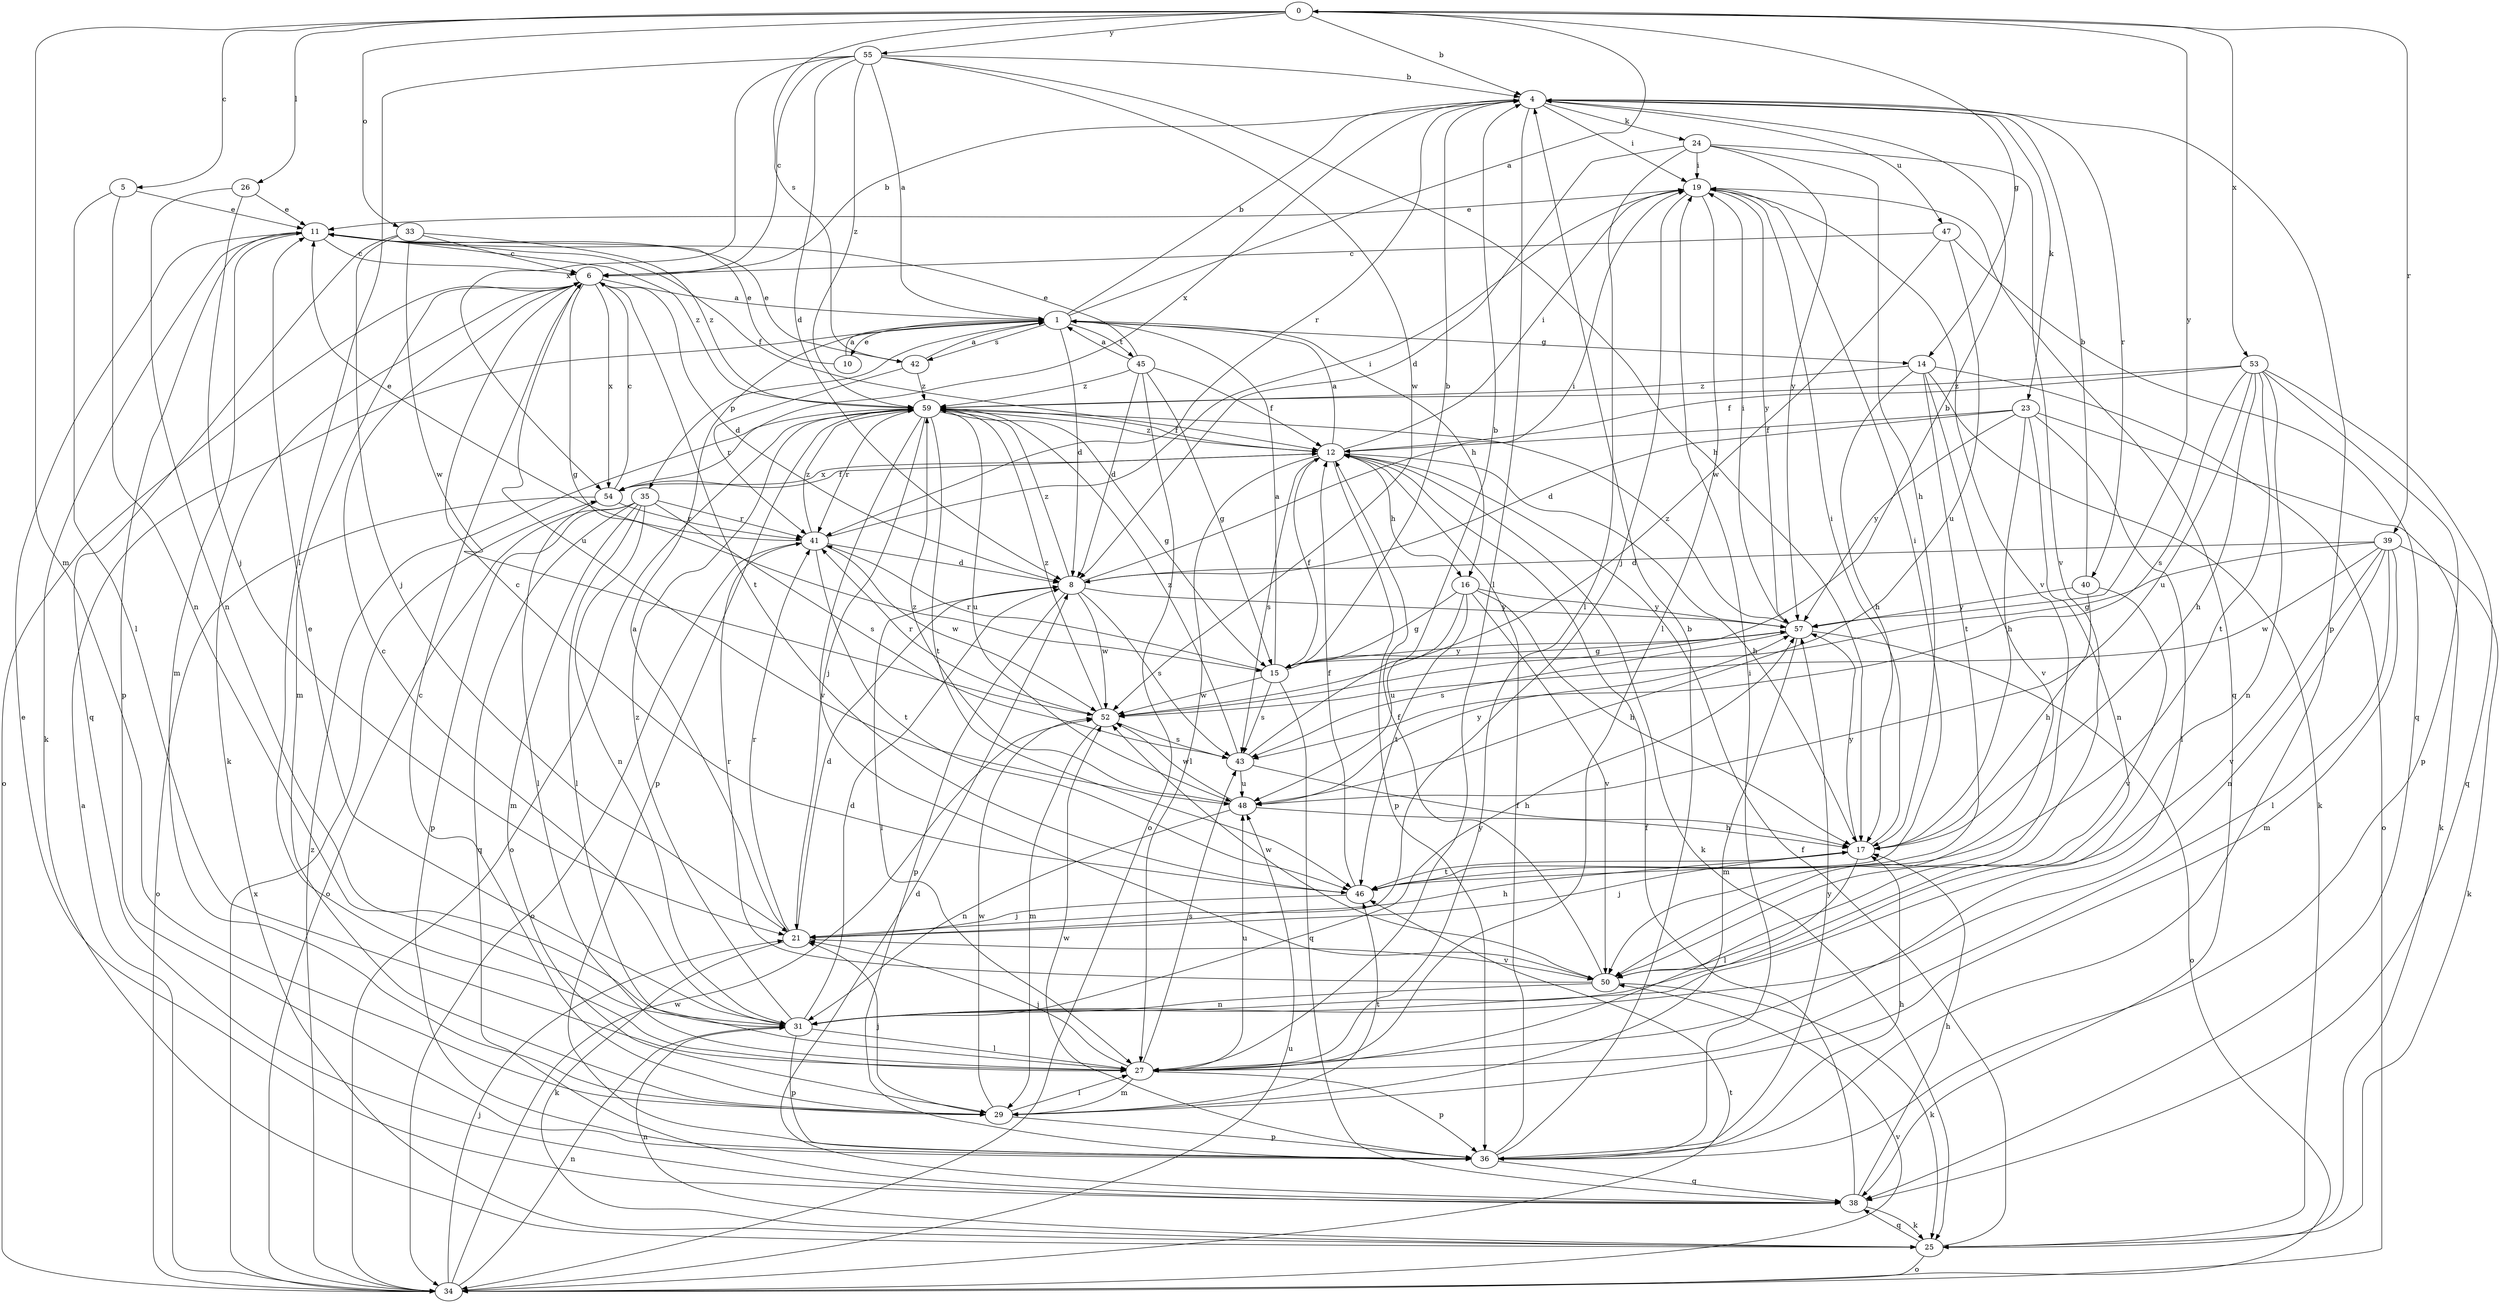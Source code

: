 strict digraph  {
0;
1;
4;
5;
6;
8;
10;
11;
12;
14;
15;
16;
17;
19;
21;
23;
24;
25;
26;
27;
29;
31;
33;
34;
35;
36;
38;
39;
40;
41;
42;
43;
45;
46;
47;
48;
50;
52;
53;
54;
55;
57;
59;
0 -> 4  [label=b];
0 -> 5  [label=c];
0 -> 14  [label=g];
0 -> 26  [label=l];
0 -> 29  [label=m];
0 -> 33  [label=o];
0 -> 39  [label=r];
0 -> 42  [label=s];
0 -> 53  [label=x];
0 -> 55  [label=y];
0 -> 57  [label=y];
1 -> 0  [label=a];
1 -> 4  [label=b];
1 -> 8  [label=d];
1 -> 10  [label=e];
1 -> 14  [label=g];
1 -> 16  [label=h];
1 -> 35  [label=p];
1 -> 42  [label=s];
1 -> 45  [label=t];
4 -> 19  [label=i];
4 -> 23  [label=k];
4 -> 24  [label=k];
4 -> 27  [label=l];
4 -> 36  [label=p];
4 -> 40  [label=r];
4 -> 41  [label=r];
4 -> 47  [label=u];
4 -> 54  [label=x];
5 -> 11  [label=e];
5 -> 27  [label=l];
5 -> 31  [label=n];
6 -> 1  [label=a];
6 -> 4  [label=b];
6 -> 8  [label=d];
6 -> 15  [label=g];
6 -> 25  [label=k];
6 -> 29  [label=m];
6 -> 34  [label=o];
6 -> 46  [label=t];
6 -> 48  [label=u];
6 -> 54  [label=x];
8 -> 19  [label=i];
8 -> 27  [label=l];
8 -> 36  [label=p];
8 -> 43  [label=s];
8 -> 52  [label=w];
8 -> 57  [label=y];
8 -> 59  [label=z];
10 -> 1  [label=a];
10 -> 11  [label=e];
11 -> 6  [label=c];
11 -> 12  [label=f];
11 -> 25  [label=k];
11 -> 29  [label=m];
11 -> 36  [label=p];
11 -> 59  [label=z];
12 -> 1  [label=a];
12 -> 16  [label=h];
12 -> 17  [label=h];
12 -> 19  [label=i];
12 -> 25  [label=k];
12 -> 27  [label=l];
12 -> 36  [label=p];
12 -> 43  [label=s];
12 -> 54  [label=x];
12 -> 59  [label=z];
14 -> 17  [label=h];
14 -> 25  [label=k];
14 -> 34  [label=o];
14 -> 46  [label=t];
14 -> 50  [label=v];
14 -> 59  [label=z];
15 -> 1  [label=a];
15 -> 4  [label=b];
15 -> 12  [label=f];
15 -> 38  [label=q];
15 -> 41  [label=r];
15 -> 43  [label=s];
15 -> 52  [label=w];
15 -> 57  [label=y];
16 -> 15  [label=g];
16 -> 17  [label=h];
16 -> 46  [label=t];
16 -> 48  [label=u];
16 -> 50  [label=v];
16 -> 57  [label=y];
17 -> 19  [label=i];
17 -> 21  [label=j];
17 -> 27  [label=l];
17 -> 46  [label=t];
17 -> 57  [label=y];
19 -> 11  [label=e];
19 -> 21  [label=j];
19 -> 27  [label=l];
19 -> 38  [label=q];
19 -> 50  [label=v];
19 -> 57  [label=y];
21 -> 1  [label=a];
21 -> 8  [label=d];
21 -> 17  [label=h];
21 -> 25  [label=k];
21 -> 41  [label=r];
21 -> 50  [label=v];
23 -> 8  [label=d];
23 -> 12  [label=f];
23 -> 17  [label=h];
23 -> 25  [label=k];
23 -> 27  [label=l];
23 -> 31  [label=n];
23 -> 57  [label=y];
24 -> 8  [label=d];
24 -> 17  [label=h];
24 -> 19  [label=i];
24 -> 27  [label=l];
24 -> 50  [label=v];
24 -> 57  [label=y];
25 -> 12  [label=f];
25 -> 31  [label=n];
25 -> 34  [label=o];
25 -> 38  [label=q];
26 -> 11  [label=e];
26 -> 21  [label=j];
26 -> 31  [label=n];
27 -> 21  [label=j];
27 -> 29  [label=m];
27 -> 36  [label=p];
27 -> 43  [label=s];
27 -> 48  [label=u];
29 -> 6  [label=c];
29 -> 21  [label=j];
29 -> 27  [label=l];
29 -> 36  [label=p];
29 -> 46  [label=t];
29 -> 52  [label=w];
31 -> 6  [label=c];
31 -> 8  [label=d];
31 -> 11  [label=e];
31 -> 27  [label=l];
31 -> 36  [label=p];
31 -> 57  [label=y];
31 -> 59  [label=z];
33 -> 6  [label=c];
33 -> 21  [label=j];
33 -> 38  [label=q];
33 -> 52  [label=w];
33 -> 59  [label=z];
34 -> 1  [label=a];
34 -> 21  [label=j];
34 -> 31  [label=n];
34 -> 46  [label=t];
34 -> 48  [label=u];
34 -> 50  [label=v];
34 -> 52  [label=w];
34 -> 54  [label=x];
34 -> 59  [label=z];
35 -> 27  [label=l];
35 -> 29  [label=m];
35 -> 31  [label=n];
35 -> 34  [label=o];
35 -> 36  [label=p];
35 -> 38  [label=q];
35 -> 41  [label=r];
35 -> 43  [label=s];
36 -> 4  [label=b];
36 -> 12  [label=f];
36 -> 17  [label=h];
36 -> 19  [label=i];
36 -> 38  [label=q];
36 -> 52  [label=w];
36 -> 57  [label=y];
38 -> 8  [label=d];
38 -> 11  [label=e];
38 -> 12  [label=f];
38 -> 17  [label=h];
38 -> 25  [label=k];
39 -> 8  [label=d];
39 -> 15  [label=g];
39 -> 25  [label=k];
39 -> 27  [label=l];
39 -> 29  [label=m];
39 -> 31  [label=n];
39 -> 50  [label=v];
39 -> 52  [label=w];
40 -> 4  [label=b];
40 -> 17  [label=h];
40 -> 50  [label=v];
40 -> 57  [label=y];
41 -> 8  [label=d];
41 -> 11  [label=e];
41 -> 19  [label=i];
41 -> 34  [label=o];
41 -> 46  [label=t];
41 -> 52  [label=w];
41 -> 59  [label=z];
42 -> 1  [label=a];
42 -> 11  [label=e];
42 -> 41  [label=r];
42 -> 59  [label=z];
43 -> 4  [label=b];
43 -> 17  [label=h];
43 -> 48  [label=u];
43 -> 59  [label=z];
45 -> 1  [label=a];
45 -> 8  [label=d];
45 -> 11  [label=e];
45 -> 12  [label=f];
45 -> 15  [label=g];
45 -> 34  [label=o];
45 -> 59  [label=z];
46 -> 6  [label=c];
46 -> 12  [label=f];
46 -> 19  [label=i];
46 -> 21  [label=j];
47 -> 6  [label=c];
47 -> 38  [label=q];
47 -> 48  [label=u];
47 -> 52  [label=w];
48 -> 17  [label=h];
48 -> 31  [label=n];
48 -> 52  [label=w];
48 -> 57  [label=y];
48 -> 59  [label=z];
50 -> 12  [label=f];
50 -> 25  [label=k];
50 -> 31  [label=n];
50 -> 41  [label=r];
50 -> 52  [label=w];
52 -> 4  [label=b];
52 -> 29  [label=m];
52 -> 41  [label=r];
52 -> 43  [label=s];
52 -> 59  [label=z];
53 -> 12  [label=f];
53 -> 17  [label=h];
53 -> 31  [label=n];
53 -> 36  [label=p];
53 -> 38  [label=q];
53 -> 43  [label=s];
53 -> 46  [label=t];
53 -> 48  [label=u];
53 -> 59  [label=z];
54 -> 6  [label=c];
54 -> 12  [label=f];
54 -> 27  [label=l];
54 -> 34  [label=o];
54 -> 41  [label=r];
55 -> 1  [label=a];
55 -> 4  [label=b];
55 -> 6  [label=c];
55 -> 8  [label=d];
55 -> 17  [label=h];
55 -> 27  [label=l];
55 -> 52  [label=w];
55 -> 54  [label=x];
55 -> 59  [label=z];
57 -> 15  [label=g];
57 -> 19  [label=i];
57 -> 29  [label=m];
57 -> 34  [label=o];
57 -> 43  [label=s];
57 -> 59  [label=z];
59 -> 12  [label=f];
59 -> 15  [label=g];
59 -> 21  [label=j];
59 -> 34  [label=o];
59 -> 36  [label=p];
59 -> 41  [label=r];
59 -> 46  [label=t];
59 -> 48  [label=u];
59 -> 50  [label=v];
}
